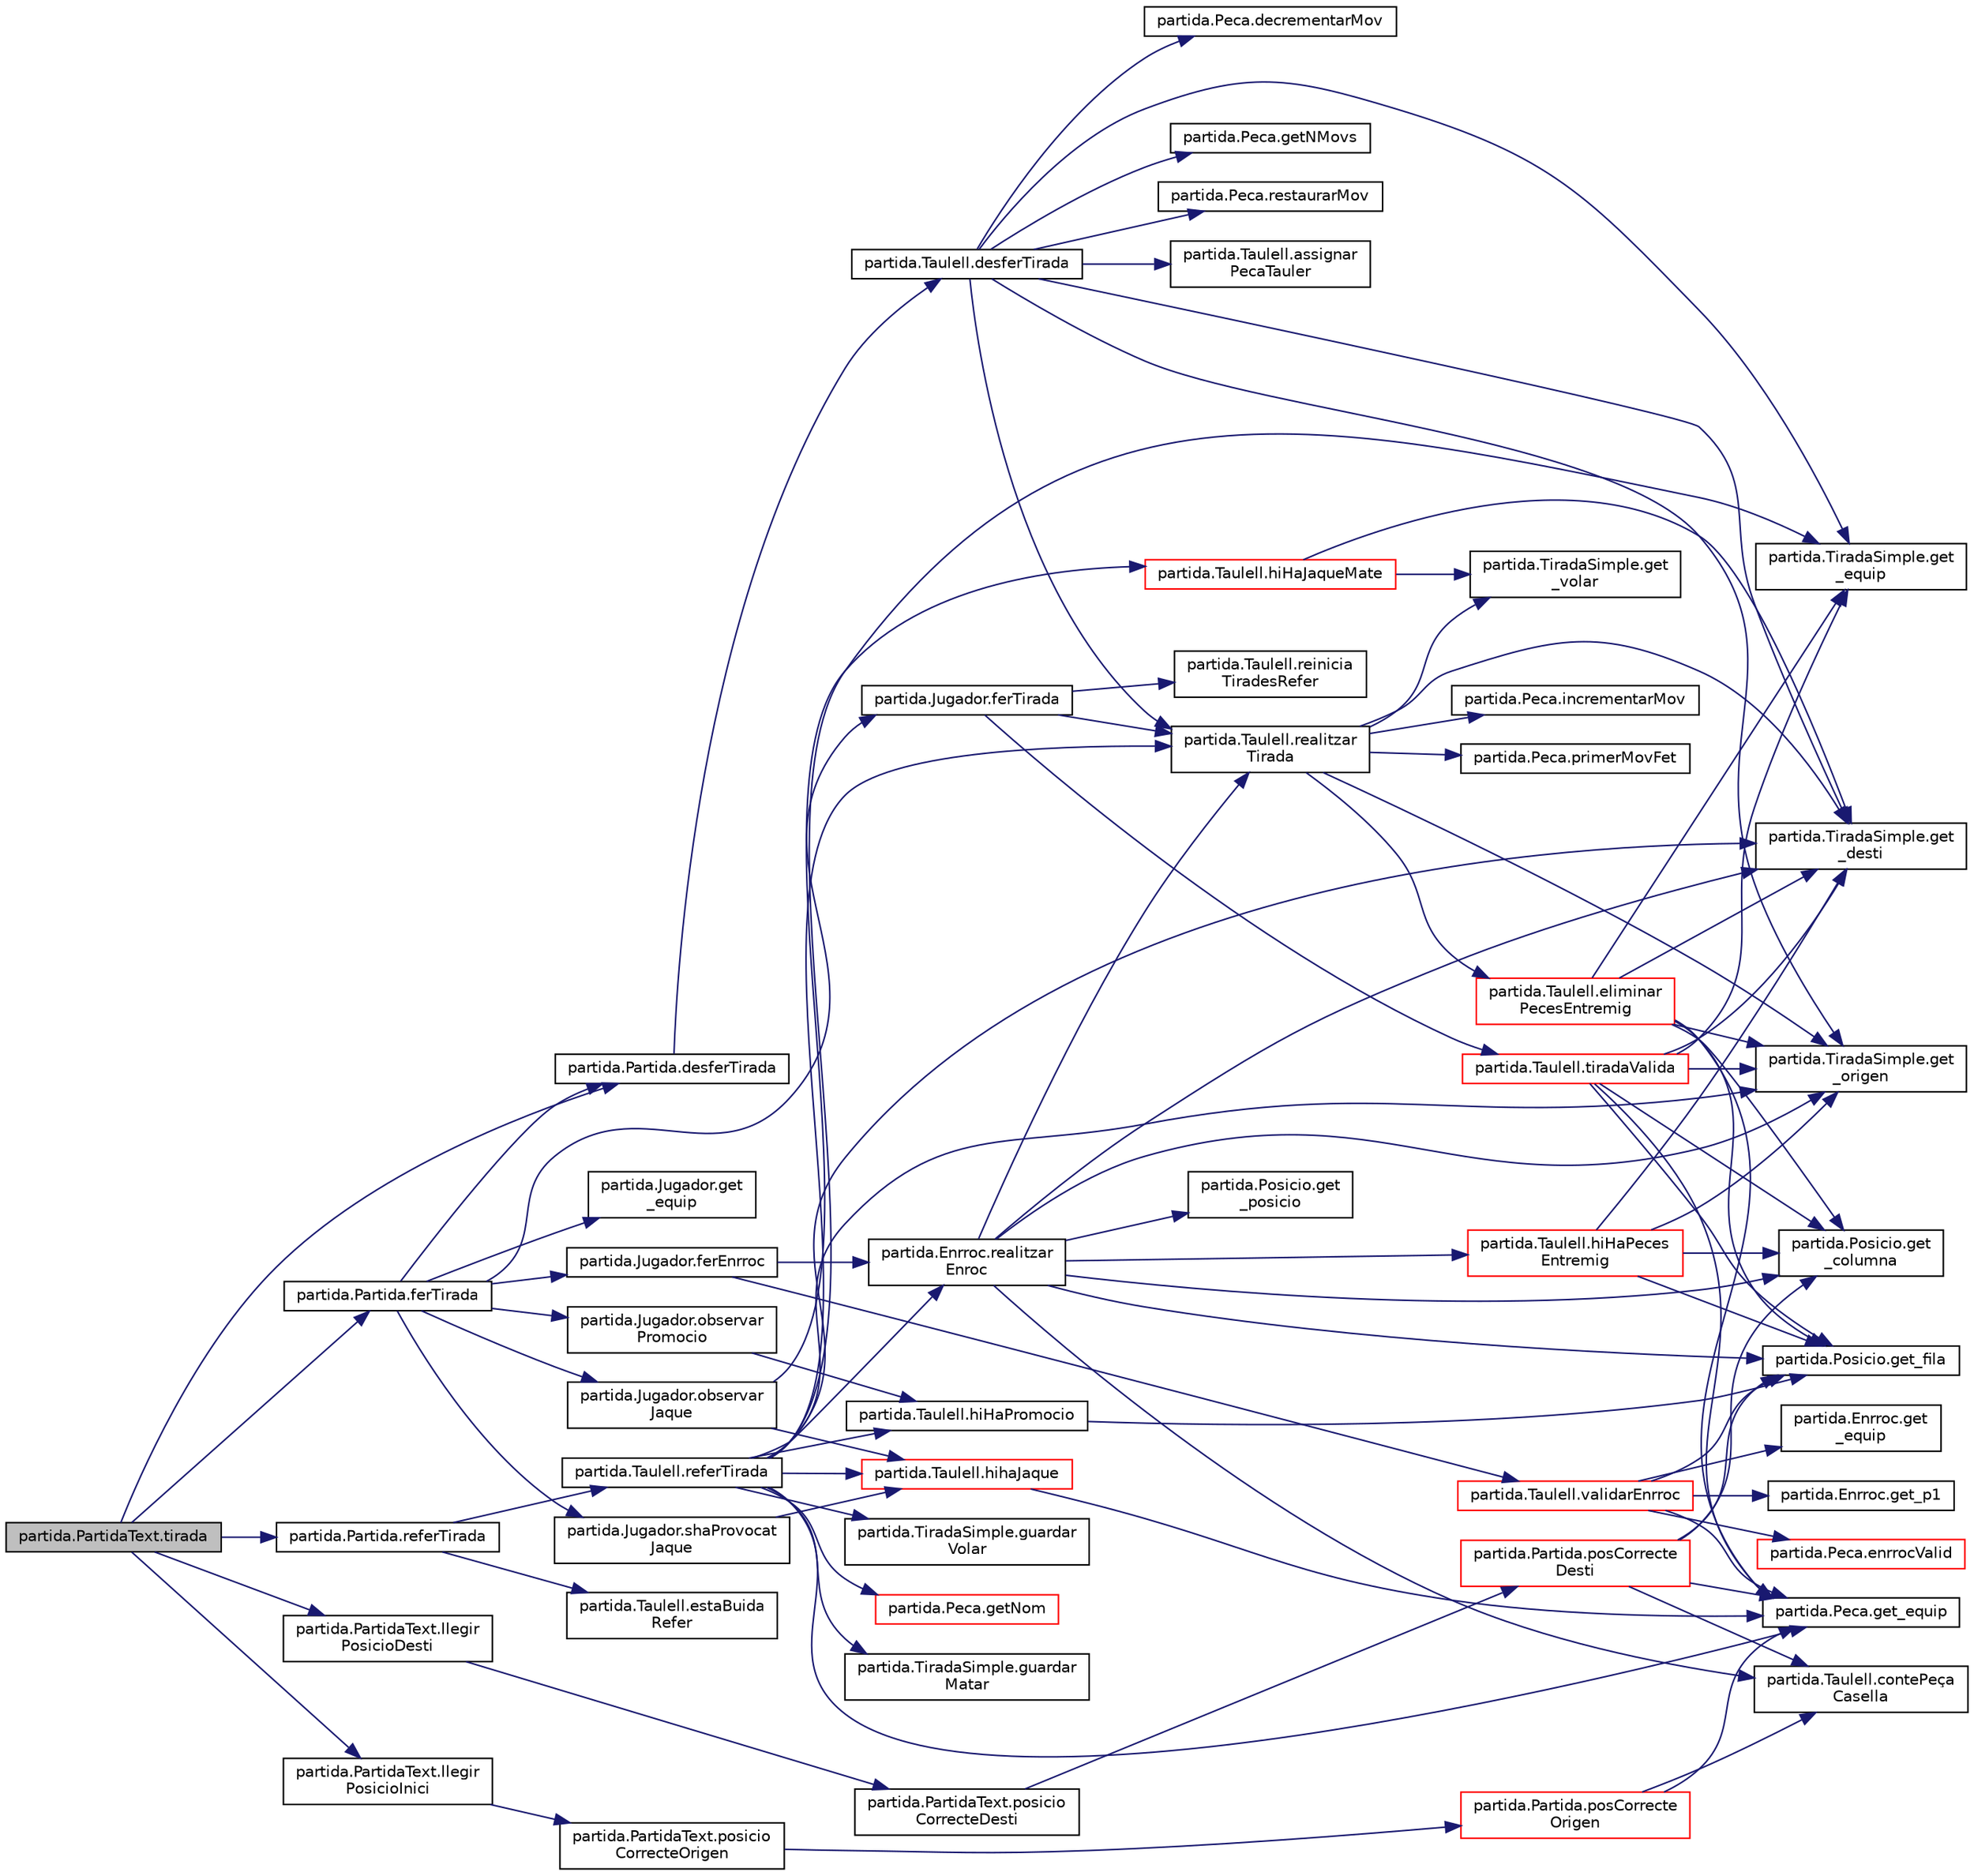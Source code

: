 digraph "partida.PartidaText.tirada"
{
 // LATEX_PDF_SIZE
  edge [fontname="Helvetica",fontsize="10",labelfontname="Helvetica",labelfontsize="10"];
  node [fontname="Helvetica",fontsize="10",shape=record];
  rankdir="LR";
  Node1 [label="partida.PartidaText.tirada",height=0.2,width=0.4,color="black", fillcolor="grey75", style="filled", fontcolor="black",tooltip="Gestiona la tirada."];
  Node1 -> Node2 [color="midnightblue",fontsize="10",style="solid"];
  Node2 [label="partida.Partida.desferTirada",height=0.2,width=0.4,color="black", fillcolor="white", style="filled",URL="$classpartida_1_1_partida.html#a13f42a2dd7e8619b7d0fef296b587458",tooltip="Desfem l'última tirada."];
  Node2 -> Node3 [color="midnightblue",fontsize="10",style="solid"];
  Node3 [label="partida.Taulell.desferTirada",height=0.2,width=0.4,color="black", fillcolor="white", style="filled",URL="$classpartida_1_1_taulell.html#a48a9253f10ef386042de713c540c842d",tooltip="desfa la tirada que li entren"];
  Node3 -> Node4 [color="midnightblue",fontsize="10",style="solid"];
  Node4 [label="partida.Taulell.assignar\lPecaTauler",height=0.2,width=0.4,color="black", fillcolor="white", style="filled",URL="$classpartida_1_1_taulell.html#a70b3aa633072b83c3f1b6c778f8c6afc",tooltip="Assigna la peca al taulell a la posicio determinada."];
  Node3 -> Node5 [color="midnightblue",fontsize="10",style="solid"];
  Node5 [label="partida.Peca.decrementarMov",height=0.2,width=0.4,color="black", fillcolor="white", style="filled",URL="$classpartida_1_1_peca.html#a282bada04cb73037a8ca03d4af277967",tooltip="Incrementa el contador de moviments fet per aquesta peça."];
  Node3 -> Node6 [color="midnightblue",fontsize="10",style="solid"];
  Node6 [label="partida.TiradaSimple.get\l_desti",height=0.2,width=0.4,color="black", fillcolor="white", style="filled",URL="$classpartida_1_1_tirada_simple.html#aaa98451448fe6aca2bf914e36fead1e6",tooltip="Destí"];
  Node3 -> Node7 [color="midnightblue",fontsize="10",style="solid"];
  Node7 [label="partida.TiradaSimple.get\l_equip",height=0.2,width=0.4,color="black", fillcolor="white", style="filled",URL="$classpartida_1_1_tirada_simple.html#a7117f9d1138194747cc8ef335b2876fd",tooltip="Equip del Jugador de la Tirada (true = BLANQUES, false = NEGRES."];
  Node3 -> Node8 [color="midnightblue",fontsize="10",style="solid"];
  Node8 [label="partida.TiradaSimple.get\l_origen",height=0.2,width=0.4,color="black", fillcolor="white", style="filled",URL="$classpartida_1_1_tirada_simple.html#ac67b65ec5021b314961fc232949bc680",tooltip="Origen."];
  Node3 -> Node9 [color="midnightblue",fontsize="10",style="solid"];
  Node9 [label="partida.Peca.getNMovs",height=0.2,width=0.4,color="black", fillcolor="white", style="filled",URL="$classpartida_1_1_peca.html#ae0f551213e2f6e4e9ab7e8b32aacfc8a",tooltip="getNMovs"];
  Node3 -> Node10 [color="midnightblue",fontsize="10",style="solid"];
  Node10 [label="partida.Taulell.realitzar\lTirada",height=0.2,width=0.4,color="black", fillcolor="white", style="filled",URL="$classpartida_1_1_taulell.html#a09ac50dfdb6fefaf8accdcb61fe0e3cc",tooltip="Realitza la tirada t al taulell. Retorna un enter que s'incrementara si es maten peces enemigues."];
  Node10 -> Node11 [color="midnightblue",fontsize="10",style="solid"];
  Node11 [label="partida.Taulell.eliminar\lPecesEntremig",height=0.2,width=0.4,color="red", fillcolor="white", style="filled",URL="$classpartida_1_1_taulell.html#a9d656cbe63061fc7f477f31cfde9def3",tooltip="Comprova si hi ha peces entremig de la tirada i si n'hi ha les mata."];
  Node11 -> Node14 [color="midnightblue",fontsize="10",style="solid"];
  Node14 [label="partida.Posicio.get\l_columna",height=0.2,width=0.4,color="black", fillcolor="white", style="filled",URL="$classpartida_1_1_posicio.html#a267f9e1db4052bbdf4cbdf15afde97e7",tooltip="Columna."];
  Node11 -> Node6 [color="midnightblue",fontsize="10",style="solid"];
  Node11 -> Node17 [color="midnightblue",fontsize="10",style="solid"];
  Node17 [label="partida.Peca.get_equip",height=0.2,width=0.4,color="black", fillcolor="white", style="filled",URL="$classpartida_1_1_peca.html#acf746f82f289a4a6b9c13f518df1fe6b",tooltip="Equip."];
  Node11 -> Node7 [color="midnightblue",fontsize="10",style="solid"];
  Node11 -> Node18 [color="midnightblue",fontsize="10",style="solid"];
  Node18 [label="partida.Posicio.get_fila",height=0.2,width=0.4,color="black", fillcolor="white", style="filled",URL="$classpartida_1_1_posicio.html#afd3e4dfc10d7a4ce1587ebc641cbbee5",tooltip="Fila."];
  Node11 -> Node8 [color="midnightblue",fontsize="10",style="solid"];
  Node10 -> Node6 [color="midnightblue",fontsize="10",style="solid"];
  Node10 -> Node8 [color="midnightblue",fontsize="10",style="solid"];
  Node10 -> Node19 [color="midnightblue",fontsize="10",style="solid"];
  Node19 [label="partida.TiradaSimple.get\l_volar",height=0.2,width=0.4,color="black", fillcolor="white", style="filled",URL="$classpartida_1_1_tirada_simple.html#a221e50d1eb171eb9b69d2d20eb77d404",tooltip="Volar."];
  Node10 -> Node20 [color="midnightblue",fontsize="10",style="solid"];
  Node20 [label="partida.Peca.incrementarMov",height=0.2,width=0.4,color="black", fillcolor="white", style="filled",URL="$classpartida_1_1_peca.html#a14606aca0160587c25a6525f435e5ad1",tooltip="Incrementa el contador de moviments fet per aquesta peça."];
  Node10 -> Node21 [color="midnightblue",fontsize="10",style="solid"];
  Node21 [label="partida.Peca.primerMovFet",height=0.2,width=0.4,color="black", fillcolor="white", style="filled",URL="$classpartida_1_1_peca.html#afddc0a60f1817a3f9e61d9ecaa6ba9df",tooltip="Mètode per a canviar Primer Moviment."];
  Node3 -> Node22 [color="midnightblue",fontsize="10",style="solid"];
  Node22 [label="partida.Peca.restaurarMov",height=0.2,width=0.4,color="black", fillcolor="white", style="filled",URL="$classpartida_1_1_peca.html#aa9bc3c1b79fbb69930d2da3d97f30911",tooltip="Ficar que la peça no ha fet cap moviment."];
  Node1 -> Node23 [color="midnightblue",fontsize="10",style="solid"];
  Node23 [label="partida.Partida.ferTirada",height=0.2,width=0.4,color="black", fillcolor="white", style="filled",URL="$classpartida_1_1_partida.html#a7cf55f1cf2593fc89ce8f6bd26d14ad7",tooltip="Funció principal del programa: realitza una tirada un jugador."];
  Node23 -> Node2 [color="midnightblue",fontsize="10",style="solid"];
  Node23 -> Node24 [color="midnightblue",fontsize="10",style="solid"];
  Node24 [label="partida.Jugador.ferEnrroc",height=0.2,width=0.4,color="black", fillcolor="white", style="filled",URL="$classpartida_1_1_jugador.html#a3ce8b17ba5bda410c1242a56e595c7c9",tooltip="Fa totes les comprovacions per veure si l'enroc es valid o no i es realitza l'enroc si es valid."];
  Node24 -> Node25 [color="midnightblue",fontsize="10",style="solid"];
  Node25 [label="partida.Enrroc.realitzar\lEnroc",height=0.2,width=0.4,color="black", fillcolor="white", style="filled",URL="$classpartida_1_1_enrroc.html#a64a9fd805519ebbfc8c4e35475ee6a33",tooltip="Realitza l'acció de l'Enrroc."];
  Node25 -> Node26 [color="midnightblue",fontsize="10",style="solid"];
  Node26 [label="partida.Taulell.contePeça\lCasella",height=0.2,width=0.4,color="black", fillcolor="white", style="filled",URL="$classpartida_1_1_taulell.html#a92e92d8c4846fda13d15a0393019faaf",tooltip="Comprova si a la posicio entrada hi ha un peça al taulell."];
  Node25 -> Node14 [color="midnightblue",fontsize="10",style="solid"];
  Node25 -> Node6 [color="midnightblue",fontsize="10",style="solid"];
  Node25 -> Node18 [color="midnightblue",fontsize="10",style="solid"];
  Node25 -> Node8 [color="midnightblue",fontsize="10",style="solid"];
  Node25 -> Node27 [color="midnightblue",fontsize="10",style="solid"];
  Node27 [label="partida.Posicio.get\l_posicio",height=0.2,width=0.4,color="black", fillcolor="white", style="filled",URL="$classpartida_1_1_posicio.html#a9ca82ab2c846c946a3b0c59fabb0df6c",tooltip="Posició"];
  Node25 -> Node28 [color="midnightblue",fontsize="10",style="solid"];
  Node28 [label="partida.Taulell.hiHaPeces\lEntremig",height=0.2,width=0.4,color="red", fillcolor="white", style="filled",URL="$classpartida_1_1_taulell.html#adf258c45e95084068e09fe1d14e46fef",tooltip="Comprova si hi ha peces entremig de la tirada que es vol executar."];
  Node28 -> Node14 [color="midnightblue",fontsize="10",style="solid"];
  Node28 -> Node6 [color="midnightblue",fontsize="10",style="solid"];
  Node28 -> Node18 [color="midnightblue",fontsize="10",style="solid"];
  Node28 -> Node8 [color="midnightblue",fontsize="10",style="solid"];
  Node25 -> Node10 [color="midnightblue",fontsize="10",style="solid"];
  Node24 -> Node29 [color="midnightblue",fontsize="10",style="solid"];
  Node29 [label="partida.Taulell.validarEnrroc",height=0.2,width=0.4,color="red", fillcolor="white", style="filled",URL="$classpartida_1_1_taulell.html#ab97649ea10570712b3e5fc5fc0b1a575",tooltip="Fa totes les comprovacions per veure si l'enroc entrat es valid o no."];
  Node29 -> Node30 [color="midnightblue",fontsize="10",style="solid"];
  Node30 [label="partida.Peca.enrrocValid",height=0.2,width=0.4,color="red", fillcolor="white", style="filled",URL="$classpartida_1_1_peca.html#a8b258f6875773e0981f1b7c768adbb25",tooltip="Validació del Enrroc mirant si és el primer Moviment."];
  Node29 -> Node33 [color="midnightblue",fontsize="10",style="solid"];
  Node33 [label="partida.Enrroc.get\l_equip",height=0.2,width=0.4,color="black", fillcolor="white", style="filled",URL="$classpartida_1_1_enrroc.html#aa0e2a69af57ed2a3f70058610db1a845",tooltip="Equip."];
  Node29 -> Node17 [color="midnightblue",fontsize="10",style="solid"];
  Node29 -> Node18 [color="midnightblue",fontsize="10",style="solid"];
  Node29 -> Node34 [color="midnightblue",fontsize="10",style="solid"];
  Node34 [label="partida.Enrroc.get_p1",height=0.2,width=0.4,color="black", fillcolor="white", style="filled",URL="$classpartida_1_1_enrroc.html#a4f4b454bc7fe59b7f7a25ef49a5d53b7",tooltip="Posició 1."];
  Node23 -> Node36 [color="midnightblue",fontsize="10",style="solid"];
  Node36 [label="partida.Jugador.ferTirada",height=0.2,width=0.4,color="black", fillcolor="white", style="filled",URL="$classpartida_1_1_jugador.html#a6092f4063c6b8c6704000af4e48b93d1",tooltip="Fa totes les comprovacions per veure si la tirada entrada es valida o no i es realitza la tirada."];
  Node36 -> Node10 [color="midnightblue",fontsize="10",style="solid"];
  Node36 -> Node37 [color="midnightblue",fontsize="10",style="solid"];
  Node37 [label="partida.Taulell.reinicia\lTiradesRefer",height=0.2,width=0.4,color="black", fillcolor="white", style="filled",URL="$classpartida_1_1_taulell.html#ab874d91f57b5207e3abbe0c37d97a63e",tooltip="reinicia l'array de tirades que s'han desfet"];
  Node36 -> Node38 [color="midnightblue",fontsize="10",style="solid"];
  Node38 [label="partida.Taulell.tiradaValida",height=0.2,width=0.4,color="red", fillcolor="white", style="filled",URL="$classpartida_1_1_taulell.html#a378c7b029e0e64c33ecaa952fa584a31",tooltip="Fa totes les comprovacions per veure si la tirada entrada es valida o no."];
  Node38 -> Node14 [color="midnightblue",fontsize="10",style="solid"];
  Node38 -> Node6 [color="midnightblue",fontsize="10",style="solid"];
  Node38 -> Node17 [color="midnightblue",fontsize="10",style="solid"];
  Node38 -> Node7 [color="midnightblue",fontsize="10",style="solid"];
  Node38 -> Node18 [color="midnightblue",fontsize="10",style="solid"];
  Node38 -> Node8 [color="midnightblue",fontsize="10",style="solid"];
  Node23 -> Node47 [color="midnightblue",fontsize="10",style="solid"];
  Node47 [label="partida.Jugador.get\l_equip",height=0.2,width=0.4,color="black", fillcolor="white", style="filled",URL="$classpartida_1_1_jugador.html#aee630e1643bcb1e8ff96422401b3b2f2",tooltip="Equip."];
  Node23 -> Node48 [color="midnightblue",fontsize="10",style="solid"];
  Node48 [label="partida.Jugador.observar\lJaque",height=0.2,width=0.4,color="black", fillcolor="white", style="filled",URL="$classpartida_1_1_jugador.html#ac53fa68761b50599ea909693e303f659",tooltip="Comprova si hi ha un jaque i si hi ha escac i mat."];
  Node48 -> Node49 [color="midnightblue",fontsize="10",style="solid"];
  Node49 [label="partida.Taulell.hihaJaque",height=0.2,width=0.4,color="red", fillcolor="white", style="filled",URL="$classpartida_1_1_taulell.html#a242f8a083cf4e0811c89fe5d18f1f7d5",tooltip="Comprova si hi ha un jaque. Si hi ha jaque retorna la tirada que el fa."];
  Node49 -> Node17 [color="midnightblue",fontsize="10",style="solid"];
  Node48 -> Node53 [color="midnightblue",fontsize="10",style="solid"];
  Node53 [label="partida.Taulell.hiHaJaqueMate",height=0.2,width=0.4,color="red", fillcolor="white", style="filled",URL="$classpartida_1_1_taulell.html#a99a87caebeda6c8a7ed34599ca917987",tooltip="Comprova si hi ha un jaque mate. Si hi ha jaque mate retorna true."];
  Node53 -> Node6 [color="midnightblue",fontsize="10",style="solid"];
  Node53 -> Node19 [color="midnightblue",fontsize="10",style="solid"];
  Node23 -> Node59 [color="midnightblue",fontsize="10",style="solid"];
  Node59 [label="partida.Jugador.observar\lPromocio",height=0.2,width=0.4,color="black", fillcolor="white", style="filled",URL="$classpartida_1_1_jugador.html#a5566d7c34b8eb340dbe861682cca3602",tooltip="Comprova si a la posicio entrada es pot fer una promocio."];
  Node59 -> Node60 [color="midnightblue",fontsize="10",style="solid"];
  Node60 [label="partida.Taulell.hiHaPromocio",height=0.2,width=0.4,color="black", fillcolor="white", style="filled",URL="$classpartida_1_1_taulell.html#a2efbfdb115a747d849c5501cc1e0f56c",tooltip="Comprova si a la posicio entrada es pot fer una promocio."];
  Node60 -> Node18 [color="midnightblue",fontsize="10",style="solid"];
  Node23 -> Node61 [color="midnightblue",fontsize="10",style="solid"];
  Node61 [label="partida.Jugador.shaProvocat\lJaque",height=0.2,width=0.4,color="black", fillcolor="white", style="filled",URL="$classpartida_1_1_jugador.html#a3b49298c1b8d60f39b802422e8f998d8",tooltip="Comprova si hi ha un jaque."];
  Node61 -> Node49 [color="midnightblue",fontsize="10",style="solid"];
  Node1 -> Node62 [color="midnightblue",fontsize="10",style="solid"];
  Node62 [label="partida.PartidaText.llegir\lPosicioDesti",height=0.2,width=0.4,color="black", fillcolor="white", style="filled",URL="$classpartida_1_1_partida_text.html#abcb4c014d1fe80e93ed0b803dadcf301",tooltip="Llegeix la posició destí que demana l'usuari i la processa."];
  Node62 -> Node63 [color="midnightblue",fontsize="10",style="solid"];
  Node63 [label="partida.PartidaText.posicio\lCorrecteDesti",height=0.2,width=0.4,color="black", fillcolor="white", style="filled",URL="$classpartida_1_1_partida_text.html#afa934916041dfb52ff98d12a69dc9b49",tooltip="Calcula si es correcte la posició destí que ha seleccionat l'usuari."];
  Node63 -> Node64 [color="midnightblue",fontsize="10",style="solid"];
  Node64 [label="partida.Partida.posCorrecte\lDesti",height=0.2,width=0.4,color="red", fillcolor="white", style="filled",URL="$classpartida_1_1_partida.html#a699fa277cbb8ee7ecda2f6febf06b2df",tooltip="Comprova si la posició selecionada al destí és correcte."];
  Node64 -> Node26 [color="midnightblue",fontsize="10",style="solid"];
  Node64 -> Node14 [color="midnightblue",fontsize="10",style="solid"];
  Node64 -> Node17 [color="midnightblue",fontsize="10",style="solid"];
  Node64 -> Node18 [color="midnightblue",fontsize="10",style="solid"];
  Node1 -> Node68 [color="midnightblue",fontsize="10",style="solid"];
  Node68 [label="partida.PartidaText.llegir\lPosicioInici",height=0.2,width=0.4,color="black", fillcolor="white", style="filled",URL="$classpartida_1_1_partida_text.html#a9a8d898034dc8795d70b36fa11366ef1",tooltip="Llegeix la posició inicial que demana l'usuari i la processa."];
  Node68 -> Node69 [color="midnightblue",fontsize="10",style="solid"];
  Node69 [label="partida.PartidaText.posicio\lCorrecteOrigen",height=0.2,width=0.4,color="black", fillcolor="white", style="filled",URL="$classpartida_1_1_partida_text.html#a8753b7fa27818b9ff1bc5368c1893aac",tooltip="Calcula si es correcte la posició d'origen que ha seleccionat l'usuari."];
  Node69 -> Node70 [color="midnightblue",fontsize="10",style="solid"];
  Node70 [label="partida.Partida.posCorrecte\lOrigen",height=0.2,width=0.4,color="red", fillcolor="white", style="filled",URL="$classpartida_1_1_partida.html#abb12badc944cd77ea700a508502cd774",tooltip="Comprova si la posició selecionada al origen és correcte."];
  Node70 -> Node26 [color="midnightblue",fontsize="10",style="solid"];
  Node70 -> Node17 [color="midnightblue",fontsize="10",style="solid"];
  Node1 -> Node72 [color="midnightblue",fontsize="10",style="solid"];
  Node72 [label="partida.Partida.referTirada",height=0.2,width=0.4,color="black", fillcolor="white", style="filled",URL="$classpartida_1_1_partida.html#aaf696f10a85b6371e29cd8ebad55afec",tooltip="Refem l'última tirada."];
  Node72 -> Node73 [color="midnightblue",fontsize="10",style="solid"];
  Node73 [label="partida.Taulell.estaBuida\lRefer",height=0.2,width=0.4,color="black", fillcolor="white", style="filled",URL="$classpartida_1_1_taulell.html#ad829d49fc3d544d94144f6ad4e8e700b",tooltip="boolea que et diu si el _tiradesRefer esta buit o no"];
  Node72 -> Node74 [color="midnightblue",fontsize="10",style="solid"];
  Node74 [label="partida.Taulell.referTirada",height=0.2,width=0.4,color="black", fillcolor="white", style="filled",URL="$classpartida_1_1_taulell.html#a2adc26a7b1a5c1270710251eef03e356",tooltip="refem l'ultima jugada desfeta i guardem el resultat"];
  Node74 -> Node6 [color="midnightblue",fontsize="10",style="solid"];
  Node74 -> Node17 [color="midnightblue",fontsize="10",style="solid"];
  Node74 -> Node7 [color="midnightblue",fontsize="10",style="solid"];
  Node74 -> Node8 [color="midnightblue",fontsize="10",style="solid"];
  Node74 -> Node56 [color="midnightblue",fontsize="10",style="solid"];
  Node56 [label="partida.Peca.getNom",height=0.2,width=0.4,color="red", fillcolor="white", style="filled",URL="$classpartida_1_1_peca.html#a4961f25a80f488fd2c5c97ff15ceddeb",tooltip="Nom de la Peça."];
  Node74 -> Node75 [color="midnightblue",fontsize="10",style="solid"];
  Node75 [label="partida.TiradaSimple.guardar\lMatar",height=0.2,width=0.4,color="black", fillcolor="white", style="filled",URL="$classpartida_1_1_tirada_simple.html#a5aa68305d899944a05b7bd0797e06864",tooltip="Guarda el valor de Matar."];
  Node74 -> Node76 [color="midnightblue",fontsize="10",style="solid"];
  Node76 [label="partida.TiradaSimple.guardar\lVolar",height=0.2,width=0.4,color="black", fillcolor="white", style="filled",URL="$classpartida_1_1_tirada_simple.html#a714dbe584662075a93c207a6af7c3744",tooltip="Guarda el valor de Volar."];
  Node74 -> Node49 [color="midnightblue",fontsize="10",style="solid"];
  Node74 -> Node60 [color="midnightblue",fontsize="10",style="solid"];
  Node74 -> Node25 [color="midnightblue",fontsize="10",style="solid"];
  Node74 -> Node10 [color="midnightblue",fontsize="10",style="solid"];
}
